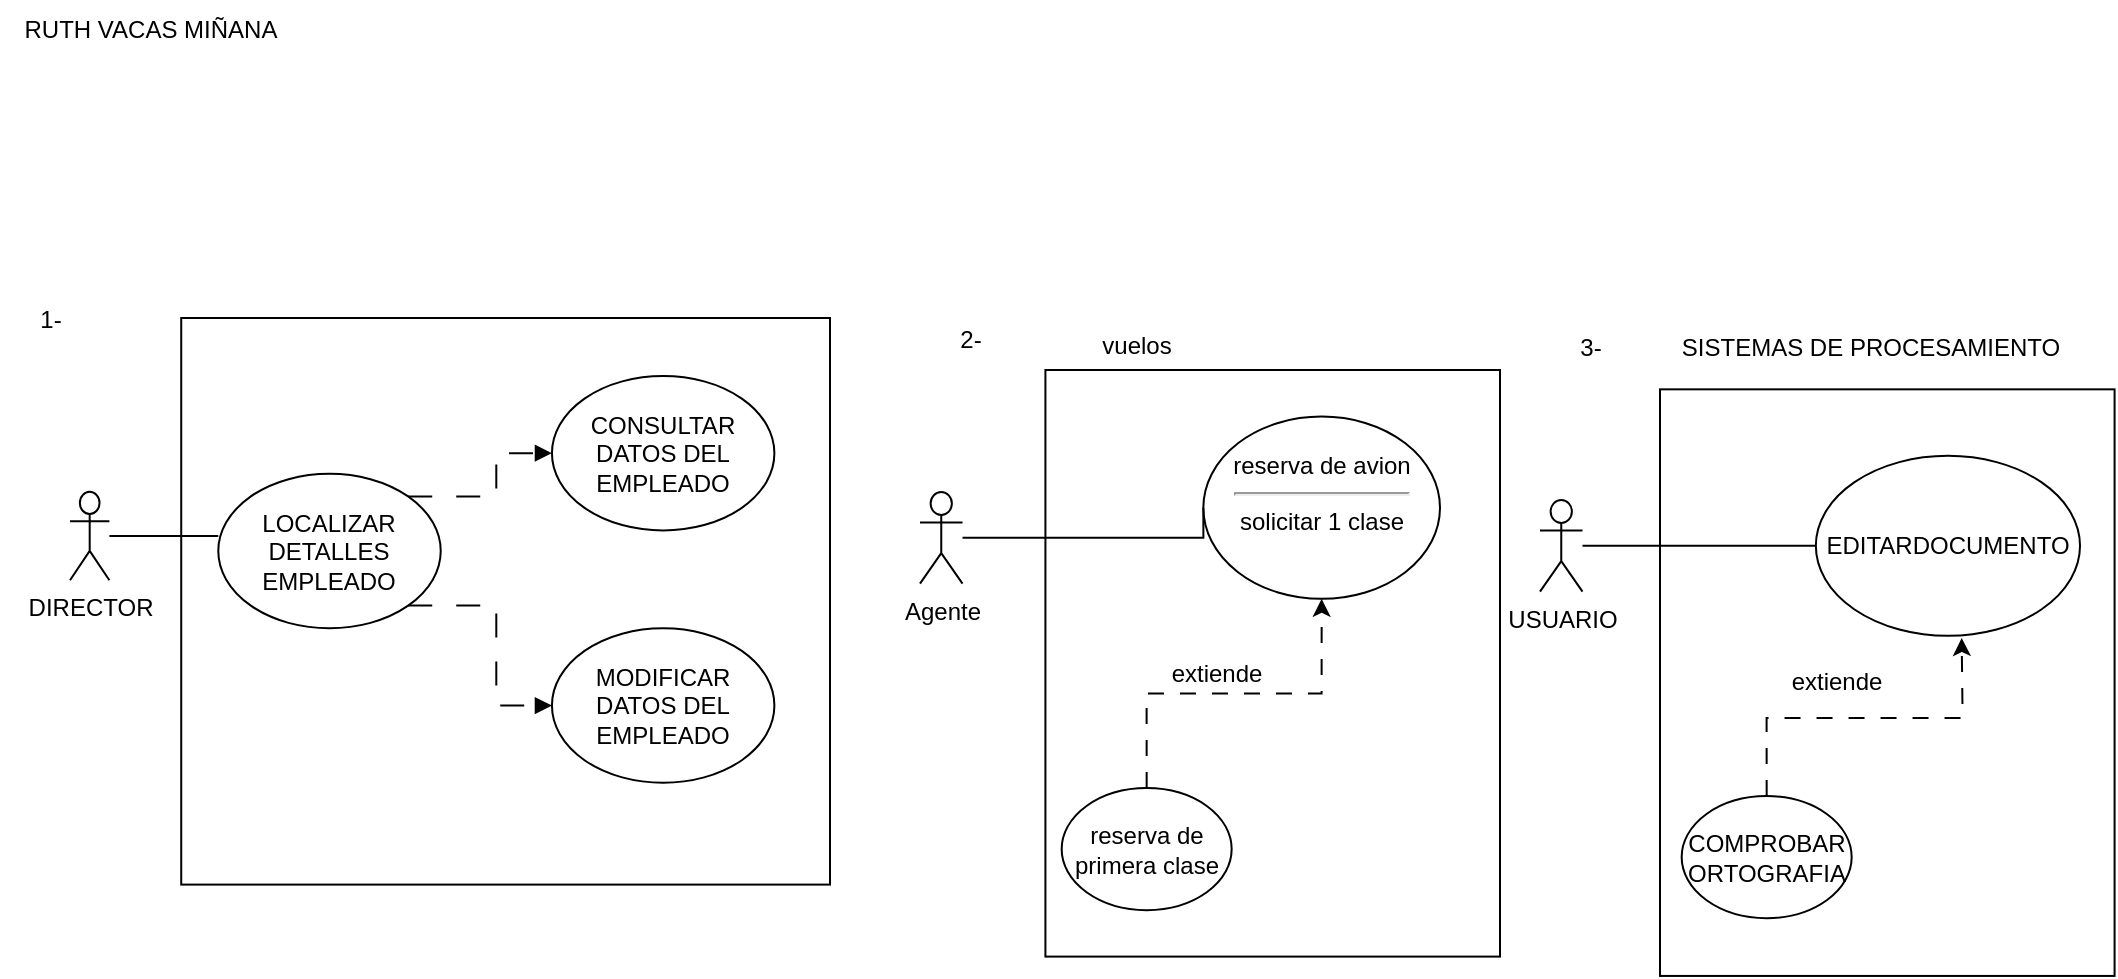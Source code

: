<mxfile version="20.8.22" type="device"><diagram id="C5RBs43oDa-KdzZeNtuy" name="Page-1"><mxGraphModel dx="969" dy="549" grid="1" gridSize="10" guides="1" tooltips="1" connect="1" arrows="1" fold="1" page="1" pageScale="1" pageWidth="1169" pageHeight="827" math="0" shadow="0"><root><mxCell id="WIyWlLk6GJQsqaUBKTNV-0"/><mxCell id="WIyWlLk6GJQsqaUBKTNV-1" parent="WIyWlLk6GJQsqaUBKTNV-0"/><mxCell id="opWwGu2YYJwcCKyNdSIv-37" value="" style="group" vertex="1" connectable="0" parent="WIyWlLk6GJQsqaUBKTNV-1"><mxGeometry x="60" y="190" width="1022.29" height="332.97" as="geometry"/></mxCell><mxCell id="opWwGu2YYJwcCKyNdSIv-12" value="" style="group" vertex="1" connectable="0" parent="opWwGu2YYJwcCKyNdSIv-37"><mxGeometry y="4" width="380" height="283.3" as="geometry"/></mxCell><mxCell id="tXPmFVVzXIq0pKSIiKkV-3" value="DIRECTOR" style="shape=umlActor;verticalLabelPosition=bottom;verticalAlign=top;html=1;outlineConnect=0;" parent="opWwGu2YYJwcCKyNdSIv-12" vertex="1"><mxGeometry y="86.933" width="19.695" height="44.213" as="geometry"/></mxCell><mxCell id="tXPmFVVzXIq0pKSIiKkV-5" value="CONSULTAR&lt;br&gt;DATOS DEL EMPLEADO" style="ellipse;whiteSpace=wrap;html=1;" parent="opWwGu2YYJwcCKyNdSIv-12" vertex="1"><mxGeometry x="240.976" y="28.977" width="111.22" height="77.272" as="geometry"/></mxCell><mxCell id="opWwGu2YYJwcCKyNdSIv-0" value="MODIFICAR&lt;br&gt;DATOS DEL EMPLEADO" style="ellipse;whiteSpace=wrap;html=1;" vertex="1" parent="opWwGu2YYJwcCKyNdSIv-12"><mxGeometry x="240.976" y="155.144" width="111.22" height="77.272" as="geometry"/></mxCell><mxCell id="opWwGu2YYJwcCKyNdSIv-5" style="edgeStyle=orthogonalEdgeStyle;rounded=0;orthogonalLoop=1;jettySize=auto;html=1;exitX=1;exitY=1;exitDx=0;exitDy=0;entryX=0;entryY=0.5;entryDx=0;entryDy=0;endArrow=block;endFill=1;dashed=1;dashPattern=12 12;" edge="1" parent="opWwGu2YYJwcCKyNdSIv-12" source="opWwGu2YYJwcCKyNdSIv-4" target="opWwGu2YYJwcCKyNdSIv-0"><mxGeometry relative="1" as="geometry"/></mxCell><mxCell id="opWwGu2YYJwcCKyNdSIv-6" style="edgeStyle=orthogonalEdgeStyle;rounded=0;orthogonalLoop=1;jettySize=auto;html=1;exitX=1;exitY=0;exitDx=0;exitDy=0;entryX=0;entryY=0.5;entryDx=0;entryDy=0;dashed=1;dashPattern=12 12;endArrow=block;endFill=1;" edge="1" parent="opWwGu2YYJwcCKyNdSIv-12" source="opWwGu2YYJwcCKyNdSIv-4" target="tXPmFVVzXIq0pKSIiKkV-5"><mxGeometry relative="1" as="geometry"/></mxCell><mxCell id="opWwGu2YYJwcCKyNdSIv-4" value="LOCALIZAR DETALLES EMPLEADO" style="ellipse;whiteSpace=wrap;html=1;" vertex="1" parent="opWwGu2YYJwcCKyNdSIv-12"><mxGeometry x="74.146" y="77.871" width="111.22" height="77.272" as="geometry"/></mxCell><mxCell id="opWwGu2YYJwcCKyNdSIv-7" style="edgeStyle=orthogonalEdgeStyle;rounded=0;orthogonalLoop=1;jettySize=auto;html=1;entryX=0;entryY=0.403;entryDx=0;entryDy=0;entryPerimeter=0;endArrow=none;endFill=0;" edge="1" parent="opWwGu2YYJwcCKyNdSIv-12" source="tXPmFVVzXIq0pKSIiKkV-3" target="opWwGu2YYJwcCKyNdSIv-4"><mxGeometry relative="1" as="geometry"/></mxCell><mxCell id="opWwGu2YYJwcCKyNdSIv-9" value="" style="rounded=0;whiteSpace=wrap;html=1;fillColor=none;" vertex="1" parent="opWwGu2YYJwcCKyNdSIv-12"><mxGeometry x="55.61" width="324.39" height="283.3" as="geometry"/></mxCell><mxCell id="tXPmFVVzXIq0pKSIiKkV-2" value="1-" style="text;html=1;align=center;verticalAlign=middle;resizable=0;points=[];autosize=1;strokeColor=none;fillColor=none;" parent="opWwGu2YYJwcCKyNdSIv-12" vertex="1"><mxGeometry x="-25" y="-14" width="30" height="30" as="geometry"/></mxCell><mxCell id="opWwGu2YYJwcCKyNdSIv-14" value="" style="group" vertex="1" connectable="0" parent="opWwGu2YYJwcCKyNdSIv-37"><mxGeometry x="425" width="290" height="323.3" as="geometry"/></mxCell><mxCell id="3Lj-t8P5uJZoIAFK4NYT-0" value="Agente" style="shape=umlActor;verticalLabelPosition=bottom;verticalAlign=top;html=1;outlineConnect=0;" parent="opWwGu2YYJwcCKyNdSIv-14" vertex="1"><mxGeometry y="91.032" width="21.25" height="45.773" as="geometry"/></mxCell><mxCell id="3Lj-t8P5uJZoIAFK4NYT-1" value="&lt;div&gt;reserva de avion&lt;hr&gt;&lt;/div&gt;&lt;div&gt;solicitar 1 clase&lt;br&gt;&lt;br&gt;&lt;/div&gt;" style="ellipse;whiteSpace=wrap;html=1;" parent="opWwGu2YYJwcCKyNdSIv-14" vertex="1"><mxGeometry x="141.67" y="53.3" width="118.33" height="91.13" as="geometry"/></mxCell><mxCell id="3Lj-t8P5uJZoIAFK4NYT-4" style="edgeStyle=orthogonalEdgeStyle;rounded=0;orthogonalLoop=1;jettySize=auto;html=1;entryX=0;entryY=0.5;entryDx=0;entryDy=0;endArrow=none;endFill=0;" parent="opWwGu2YYJwcCKyNdSIv-14" source="3Lj-t8P5uJZoIAFK4NYT-0" target="3Lj-t8P5uJZoIAFK4NYT-1" edge="1"><mxGeometry relative="1" as="geometry"><Array as="points"><mxPoint x="142" y="114.3"/></Array></mxGeometry></mxCell><mxCell id="3Lj-t8P5uJZoIAFK4NYT-8" style="edgeStyle=orthogonalEdgeStyle;rounded=0;orthogonalLoop=1;jettySize=auto;html=1;endArrow=classic;endFill=1;dashed=1;dashPattern=8 8;startArrow=none;startFill=0;entryX=0.5;entryY=1;entryDx=0;entryDy=0;exitX=0.5;exitY=0;exitDx=0;exitDy=0;" parent="opWwGu2YYJwcCKyNdSIv-14" source="3Lj-t8P5uJZoIAFK4NYT-7" target="3Lj-t8P5uJZoIAFK4NYT-1" edge="1"><mxGeometry relative="1" as="geometry"><mxPoint x="49.583" y="201.651" as="sourcePoint"/><mxPoint x="-63.75" y="297.011" as="targetPoint"/></mxGeometry></mxCell><mxCell id="3Lj-t8P5uJZoIAFK4NYT-7" value="reserva de primera clase" style="ellipse;whiteSpace=wrap;html=1;" parent="opWwGu2YYJwcCKyNdSIv-14" vertex="1"><mxGeometry x="70.833" y="239.032" width="85" height="61.031" as="geometry"/></mxCell><mxCell id="3Lj-t8P5uJZoIAFK4NYT-12" value="" style="rounded=0;whiteSpace=wrap;html=1;fillColor=none;" parent="opWwGu2YYJwcCKyNdSIv-14" vertex="1"><mxGeometry x="62.71" y="30" width="227.29" height="293.3" as="geometry"/></mxCell><mxCell id="3Lj-t8P5uJZoIAFK4NYT-14" value="vuelos" style="text;html=1;align=center;verticalAlign=middle;resizable=0;points=[];autosize=1;strokeColor=none;fillColor=none;" parent="opWwGu2YYJwcCKyNdSIv-14" vertex="1"><mxGeometry x="77.917" y="3.3" width="60" height="30" as="geometry"/></mxCell><mxCell id="3Lj-t8P5uJZoIAFK4NYT-17" value="extiende" style="text;html=1;align=center;verticalAlign=middle;resizable=0;points=[];autosize=1;strokeColor=none;fillColor=none;" parent="opWwGu2YYJwcCKyNdSIv-14" vertex="1"><mxGeometry x="113.333" y="167.321" width="70" height="30" as="geometry"/></mxCell><mxCell id="tXPmFVVzXIq0pKSIiKkV-1" value="2-" style="text;html=1;align=center;verticalAlign=middle;resizable=0;points=[];autosize=1;strokeColor=none;fillColor=none;" parent="opWwGu2YYJwcCKyNdSIv-14" vertex="1"><mxGeometry x="10" width="30" height="30" as="geometry"/></mxCell><mxCell id="opWwGu2YYJwcCKyNdSIv-36" value="" style="group" vertex="1" connectable="0" parent="opWwGu2YYJwcCKyNdSIv-37"><mxGeometry x="735" y="4" width="287.29" height="328.97" as="geometry"/></mxCell><mxCell id="opWwGu2YYJwcCKyNdSIv-16" value="USUARIO" style="shape=umlActor;verticalLabelPosition=bottom;verticalAlign=top;html=1;outlineConnect=0;" vertex="1" parent="opWwGu2YYJwcCKyNdSIv-36"><mxGeometry y="91.032" width="21.25" height="45.773" as="geometry"/></mxCell><mxCell id="opWwGu2YYJwcCKyNdSIv-18" style="edgeStyle=orthogonalEdgeStyle;rounded=0;orthogonalLoop=1;jettySize=auto;html=1;entryX=0;entryY=0.5;entryDx=0;entryDy=0;endArrow=none;endFill=0;" edge="1" parent="opWwGu2YYJwcCKyNdSIv-36" source="opWwGu2YYJwcCKyNdSIv-16"><mxGeometry relative="1" as="geometry"><Array as="points"><mxPoint x="142" y="114.3"/></Array><mxPoint x="141.67" y="106.65" as="targetPoint"/></mxGeometry></mxCell><mxCell id="opWwGu2YYJwcCKyNdSIv-19" style="edgeStyle=orthogonalEdgeStyle;rounded=0;orthogonalLoop=1;jettySize=auto;html=1;endArrow=classic;endFill=1;dashed=1;dashPattern=8 8;startArrow=none;startFill=0;entryX=0.5;entryY=1;entryDx=0;entryDy=0;exitX=0.5;exitY=0;exitDx=0;exitDy=0;" edge="1" parent="opWwGu2YYJwcCKyNdSIv-36" source="opWwGu2YYJwcCKyNdSIv-20"><mxGeometry relative="1" as="geometry"><mxPoint x="49.583" y="201.651" as="sourcePoint"/><mxPoint x="210.835" y="160.0" as="targetPoint"/></mxGeometry></mxCell><mxCell id="opWwGu2YYJwcCKyNdSIv-20" value="COMPROBAR ORTOGRAFIA" style="ellipse;whiteSpace=wrap;html=1;" vertex="1" parent="opWwGu2YYJwcCKyNdSIv-36"><mxGeometry x="70.833" y="239.032" width="85" height="61.031" as="geometry"/></mxCell><mxCell id="opWwGu2YYJwcCKyNdSIv-21" value="" style="rounded=0;whiteSpace=wrap;html=1;fillColor=none;" vertex="1" parent="opWwGu2YYJwcCKyNdSIv-36"><mxGeometry x="60" y="35.67" width="227.29" height="293.3" as="geometry"/></mxCell><mxCell id="opWwGu2YYJwcCKyNdSIv-22" value="SISTEMAS DE PROCESAMIENTO" style="text;html=1;align=center;verticalAlign=middle;resizable=0;points=[];autosize=1;strokeColor=none;fillColor=none;" vertex="1" parent="opWwGu2YYJwcCKyNdSIv-36"><mxGeometry x="60.007" width="210" height="30" as="geometry"/></mxCell><mxCell id="opWwGu2YYJwcCKyNdSIv-23" value="extiende" style="text;html=1;align=center;verticalAlign=middle;resizable=0;points=[];autosize=1;strokeColor=none;fillColor=none;" vertex="1" parent="opWwGu2YYJwcCKyNdSIv-36"><mxGeometry x="113.333" y="167.321" width="70" height="30" as="geometry"/></mxCell><mxCell id="opWwGu2YYJwcCKyNdSIv-24" value="3-" style="text;html=1;align=center;verticalAlign=middle;resizable=0;points=[];autosize=1;strokeColor=none;fillColor=none;" vertex="1" parent="opWwGu2YYJwcCKyNdSIv-36"><mxGeometry x="10" y="3.553e-15" width="30" height="30" as="geometry"/></mxCell><mxCell id="opWwGu2YYJwcCKyNdSIv-35" value="EDITARDOCUMENTO" style="ellipse;whiteSpace=wrap;html=1;" vertex="1" parent="opWwGu2YYJwcCKyNdSIv-36"><mxGeometry x="137.92" y="68.92" width="132.09" height="90" as="geometry"/></mxCell><mxCell id="opWwGu2YYJwcCKyNdSIv-38" value="RUTH VACAS MIÑANA" style="text;html=1;align=center;verticalAlign=middle;resizable=0;points=[];autosize=1;strokeColor=none;fillColor=none;" vertex="1" parent="WIyWlLk6GJQsqaUBKTNV-1"><mxGeometry x="25" y="35" width="150" height="30" as="geometry"/></mxCell></root></mxGraphModel></diagram></mxfile>